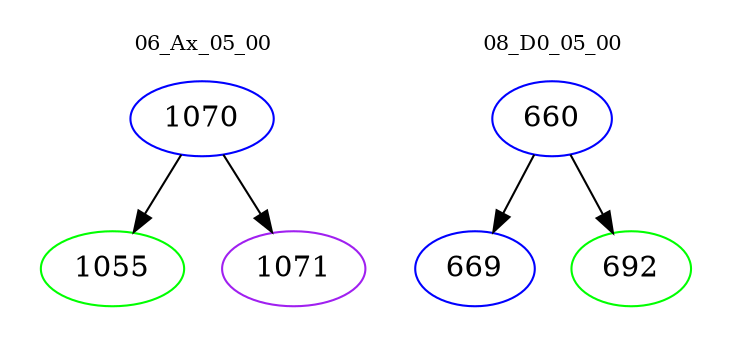 digraph{
subgraph cluster_0 {
color = white
label = "06_Ax_05_00";
fontsize=10;
T0_1070 [label="1070", color="blue"]
T0_1070 -> T0_1055 [color="black"]
T0_1055 [label="1055", color="green"]
T0_1070 -> T0_1071 [color="black"]
T0_1071 [label="1071", color="purple"]
}
subgraph cluster_1 {
color = white
label = "08_D0_05_00";
fontsize=10;
T1_660 [label="660", color="blue"]
T1_660 -> T1_669 [color="black"]
T1_669 [label="669", color="blue"]
T1_660 -> T1_692 [color="black"]
T1_692 [label="692", color="green"]
}
}
